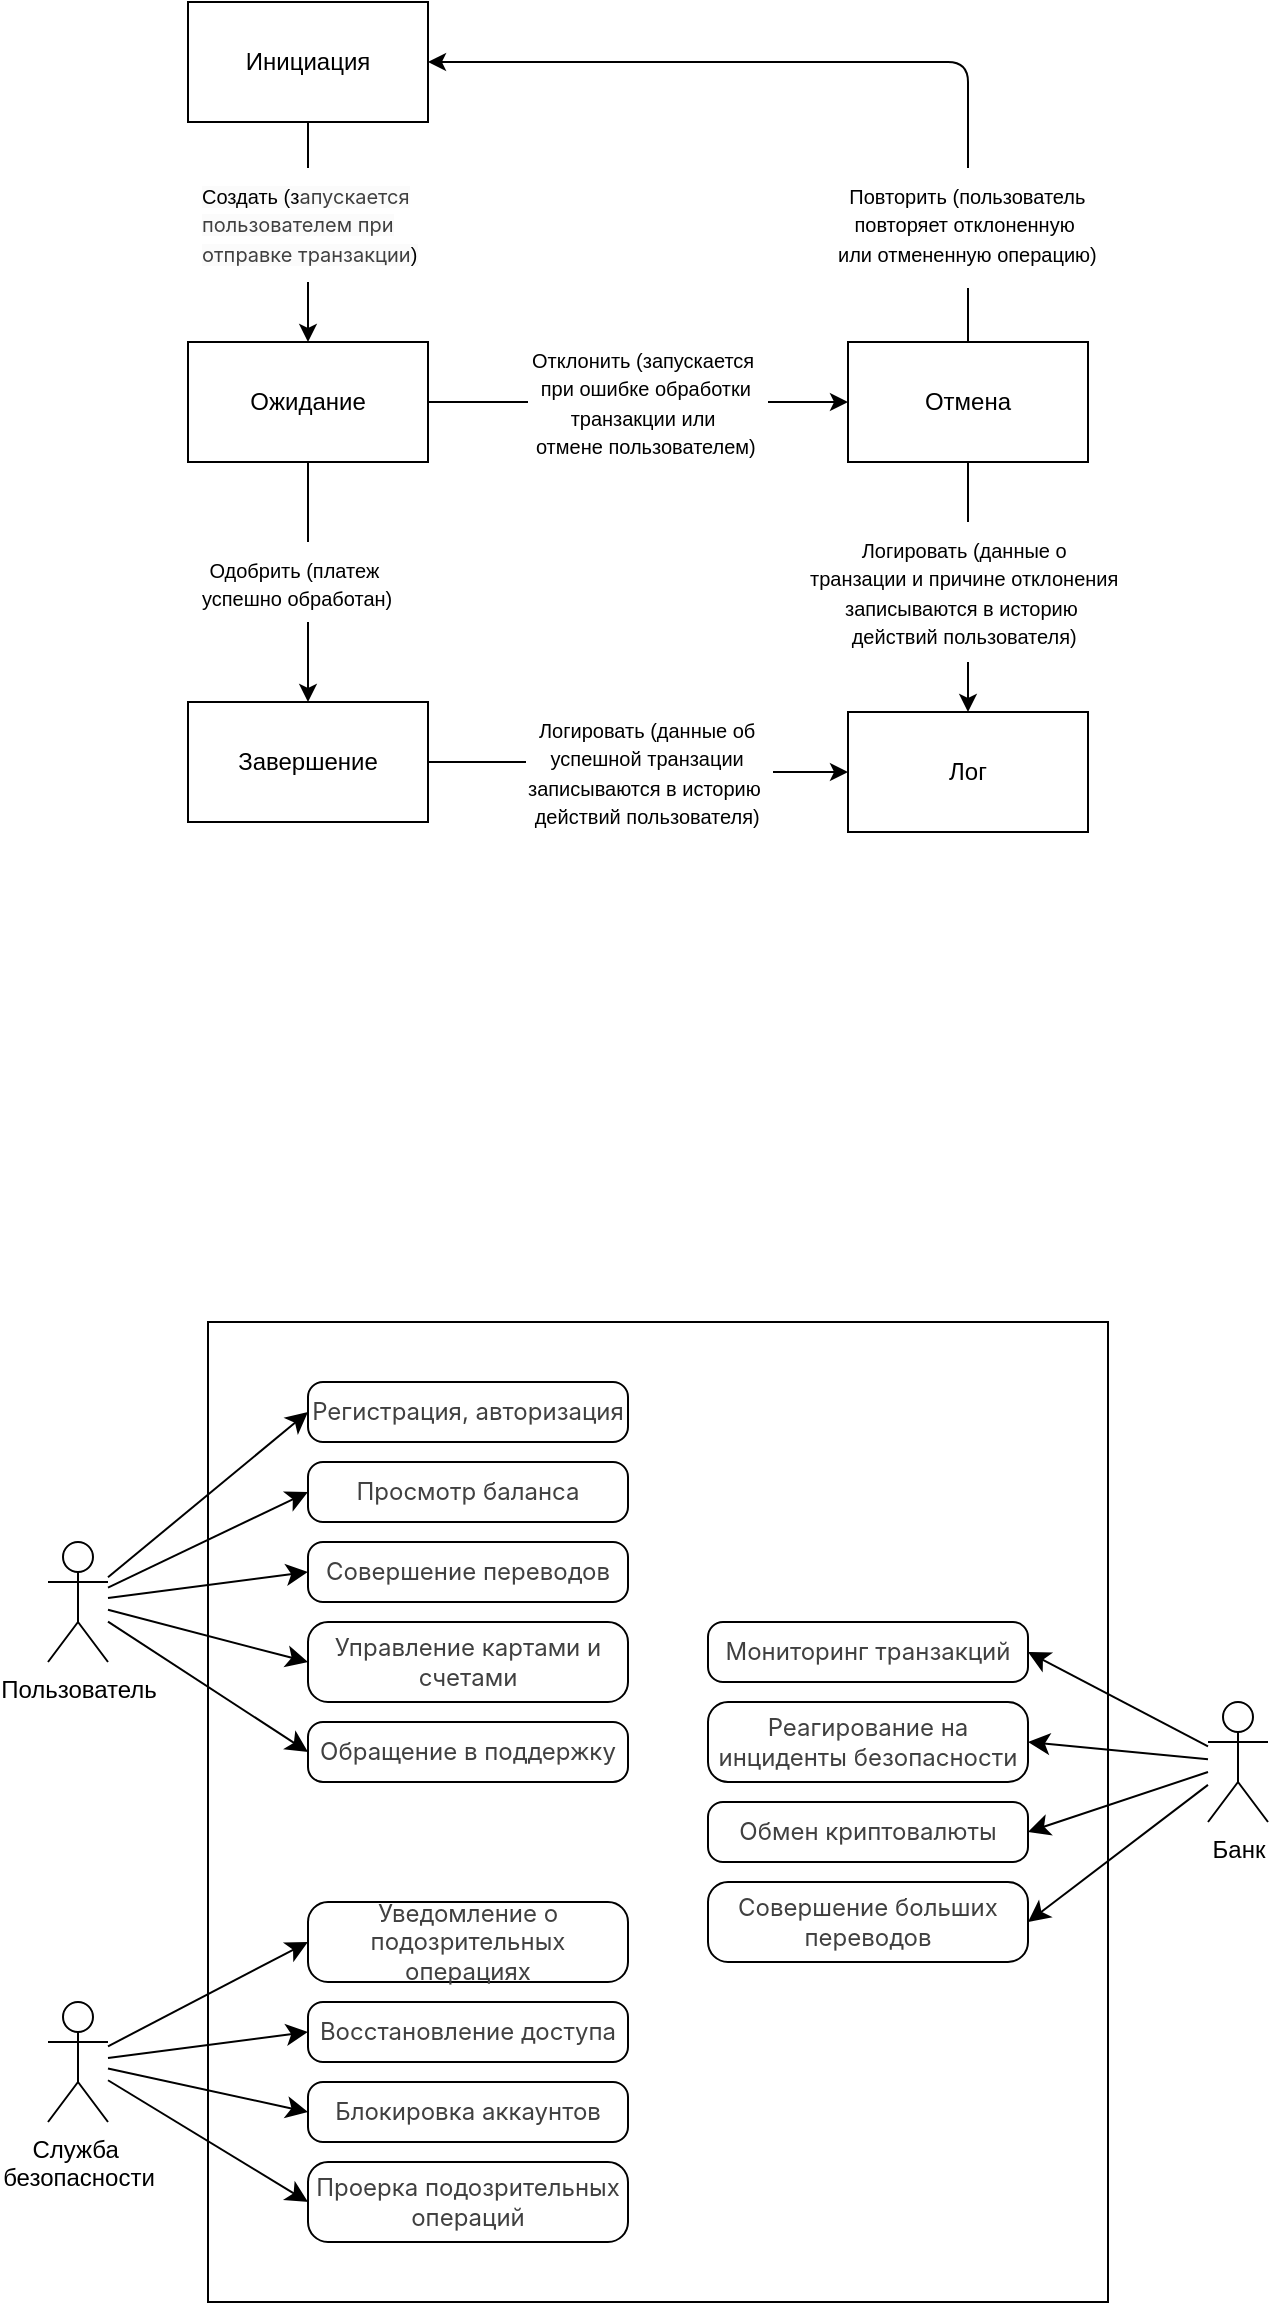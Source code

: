 <mxfile version="25.0.3">
  <diagram name="Page-1" id="IS1GUpgllePCYg7AT0_Q">
    <mxGraphModel dx="947" dy="1725" grid="1" gridSize="10" guides="1" tooltips="1" connect="1" arrows="1" fold="1" page="1" pageScale="1" pageWidth="850" pageHeight="1100" math="0" shadow="0">
      <root>
        <mxCell id="0" />
        <mxCell id="1" parent="0" />
        <mxCell id="1W5_sClZjAuPG7TggLKb-6" value="" style="rounded=0;whiteSpace=wrap;html=1;fillColor=none;" parent="1" vertex="1">
          <mxGeometry x="190" y="450" width="450" height="490" as="geometry" />
        </mxCell>
        <mxCell id="uLFrsgCly8Rbre3cRk5P-23" style="edgeStyle=none;curved=1;rounded=0;orthogonalLoop=1;jettySize=auto;html=1;entryX=0;entryY=0.5;entryDx=0;entryDy=0;fontSize=12;startSize=8;endSize=8;" parent="1" source="1W5_sClZjAuPG7TggLKb-2" target="1W5_sClZjAuPG7TggLKb-11" edge="1">
          <mxGeometry relative="1" as="geometry" />
        </mxCell>
        <mxCell id="uLFrsgCly8Rbre3cRk5P-24" style="edgeStyle=none;curved=1;rounded=0;orthogonalLoop=1;jettySize=auto;html=1;entryX=0;entryY=0.5;entryDx=0;entryDy=0;fontSize=12;startSize=8;endSize=8;" parent="1" source="1W5_sClZjAuPG7TggLKb-2" target="uLFrsgCly8Rbre3cRk5P-5" edge="1">
          <mxGeometry relative="1" as="geometry" />
        </mxCell>
        <mxCell id="uLFrsgCly8Rbre3cRk5P-26" style="edgeStyle=none;curved=1;rounded=0;orthogonalLoop=1;jettySize=auto;html=1;entryX=0;entryY=0.5;entryDx=0;entryDy=0;fontSize=12;startSize=8;endSize=8;" parent="1" source="1W5_sClZjAuPG7TggLKb-2" target="uLFrsgCly8Rbre3cRk5P-6" edge="1">
          <mxGeometry relative="1" as="geometry" />
        </mxCell>
        <mxCell id="uLFrsgCly8Rbre3cRk5P-27" style="edgeStyle=none;curved=1;rounded=0;orthogonalLoop=1;jettySize=auto;html=1;entryX=0;entryY=0.5;entryDx=0;entryDy=0;fontSize=12;startSize=8;endSize=8;" parent="1" source="1W5_sClZjAuPG7TggLKb-2" target="uLFrsgCly8Rbre3cRk5P-7" edge="1">
          <mxGeometry relative="1" as="geometry" />
        </mxCell>
        <mxCell id="uLFrsgCly8Rbre3cRk5P-28" style="edgeStyle=none;curved=1;rounded=0;orthogonalLoop=1;jettySize=auto;html=1;entryX=0;entryY=0.5;entryDx=0;entryDy=0;fontSize=12;startSize=8;endSize=8;" parent="1" source="1W5_sClZjAuPG7TggLKb-2" target="uLFrsgCly8Rbre3cRk5P-8" edge="1">
          <mxGeometry relative="1" as="geometry" />
        </mxCell>
        <mxCell id="1W5_sClZjAuPG7TggLKb-2" value="Пользователь" style="shape=umlActor;verticalLabelPosition=bottom;verticalAlign=top;html=1;outlineConnect=0;" parent="1" vertex="1">
          <mxGeometry x="110" y="560" width="30" height="60" as="geometry" />
        </mxCell>
        <mxCell id="1W5_sClZjAuPG7TggLKb-11" value="&lt;p class=&quot;MsoNormal&quot;&gt;&lt;span style=&quot;color: rgb(64, 64, 64); font-family: Inter, system-ui, -apple-system, BlinkMacSystemFont, &amp;quot;Segoe UI&amp;quot;, Roboto, &amp;quot;Noto Sans&amp;quot;, Ubuntu, Cantarell, &amp;quot;Helvetica Neue&amp;quot;, Oxygen, &amp;quot;Open Sans&amp;quot;, sans-serif; text-align: start;&quot;&gt;&lt;font&gt;Регистрация, авторизация&lt;/font&gt;&lt;/span&gt;&lt;br&gt;&lt;/p&gt;" style="rounded=1;whiteSpace=wrap;html=1;arcSize=25;" parent="1" vertex="1">
          <mxGeometry x="240" y="480" width="160" height="30" as="geometry" />
        </mxCell>
        <mxCell id="uLFrsgCly8Rbre3cRk5P-5" value="&lt;p class=&quot;MsoNormal&quot;&gt;&lt;span style=&quot;color: rgb(64, 64, 64); font-family: Inter, system-ui, -apple-system, BlinkMacSystemFont, &amp;quot;Segoe UI&amp;quot;, Roboto, &amp;quot;Noto Sans&amp;quot;, Ubuntu, Cantarell, &amp;quot;Helvetica Neue&amp;quot;, Oxygen, &amp;quot;Open Sans&amp;quot;, sans-serif; text-align: start;&quot;&gt;&lt;font&gt;Просмотр баланса&lt;/font&gt;&lt;/span&gt;&lt;br&gt;&lt;/p&gt;" style="rounded=1;whiteSpace=wrap;html=1;arcSize=25;" parent="1" vertex="1">
          <mxGeometry x="240" y="520" width="160" height="30" as="geometry" />
        </mxCell>
        <mxCell id="uLFrsgCly8Rbre3cRk5P-6" value="&lt;p class=&quot;MsoNormal&quot;&gt;&lt;span style=&quot;color: rgb(64, 64, 64); font-family: Inter, system-ui, -apple-system, BlinkMacSystemFont, &amp;quot;Segoe UI&amp;quot;, Roboto, &amp;quot;Noto Sans&amp;quot;, Ubuntu, Cantarell, &amp;quot;Helvetica Neue&amp;quot;, Oxygen, &amp;quot;Open Sans&amp;quot;, sans-serif; text-align: start;&quot;&gt;&lt;font&gt;Совершение переводов&lt;/font&gt;&lt;/span&gt;&lt;br&gt;&lt;/p&gt;" style="rounded=1;whiteSpace=wrap;html=1;arcSize=25;" parent="1" vertex="1">
          <mxGeometry x="240" y="560" width="160" height="30" as="geometry" />
        </mxCell>
        <mxCell id="uLFrsgCly8Rbre3cRk5P-7" value="&lt;p class=&quot;MsoNormal&quot;&gt;&lt;span style=&quot;color: rgb(64, 64, 64); font-family: Inter, system-ui, -apple-system, BlinkMacSystemFont, &amp;quot;Segoe UI&amp;quot;, Roboto, &amp;quot;Noto Sans&amp;quot;, Ubuntu, Cantarell, &amp;quot;Helvetica Neue&amp;quot;, Oxygen, &amp;quot;Open Sans&amp;quot;, sans-serif; text-align: start;&quot;&gt;&lt;font&gt;Управление картами и счетами&lt;/font&gt;&lt;/span&gt;&lt;br&gt;&lt;/p&gt;" style="rounded=1;whiteSpace=wrap;html=1;arcSize=25;" parent="1" vertex="1">
          <mxGeometry x="240" y="600" width="160" height="40" as="geometry" />
        </mxCell>
        <mxCell id="uLFrsgCly8Rbre3cRk5P-8" value="&lt;p class=&quot;MsoNormal&quot;&gt;&lt;span style=&quot;color: rgb(64, 64, 64); font-family: Inter, system-ui, -apple-system, BlinkMacSystemFont, &amp;quot;Segoe UI&amp;quot;, Roboto, &amp;quot;Noto Sans&amp;quot;, Ubuntu, Cantarell, &amp;quot;Helvetica Neue&amp;quot;, Oxygen, &amp;quot;Open Sans&amp;quot;, sans-serif; text-align: start;&quot;&gt;&lt;font&gt;Обращение в поддержку&lt;/font&gt;&lt;/span&gt;&lt;br&gt;&lt;/p&gt;" style="rounded=1;whiteSpace=wrap;html=1;arcSize=25;" parent="1" vertex="1">
          <mxGeometry x="240" y="650" width="160" height="30" as="geometry" />
        </mxCell>
        <mxCell id="uLFrsgCly8Rbre3cRk5P-13" value="&lt;p style=&quot;text-align: start;&quot; class=&quot;MsoNormal&quot;&gt;&lt;font face=&quot;Inter, system-ui, -apple-system, BlinkMacSystemFont, Segoe UI, Roboto, Noto Sans, Ubuntu, Cantarell, Helvetica Neue, Oxygen, Open Sans, sans-serif&quot; color=&quot;#404040&quot;&gt;Блокировка аккаунтов&lt;/font&gt;&lt;/p&gt;" style="rounded=1;whiteSpace=wrap;html=1;arcSize=25;" parent="1" vertex="1">
          <mxGeometry x="240" y="830" width="160" height="30" as="geometry" />
        </mxCell>
        <mxCell id="uLFrsgCly8Rbre3cRk5P-14" value="&lt;p style=&quot;text-align: start;&quot; class=&quot;MsoNormal&quot;&gt;&lt;font face=&quot;Inter, system-ui, -apple-system, BlinkMacSystemFont, Segoe UI, Roboto, Noto Sans, Ubuntu, Cantarell, Helvetica Neue, Oxygen, Open Sans, sans-serif&quot; color=&quot;#404040&quot;&gt;Восстановление доступа&lt;/font&gt;&lt;/p&gt;" style="rounded=1;whiteSpace=wrap;html=1;arcSize=25;" parent="1" vertex="1">
          <mxGeometry x="240" y="790" width="160" height="30" as="geometry" />
        </mxCell>
        <mxCell id="uLFrsgCly8Rbre3cRk5P-19" value="&lt;p style=&quot;&quot; class=&quot;MsoNormal&quot;&gt;&lt;font face=&quot;Inter, system-ui, -apple-system, BlinkMacSystemFont, Segoe UI, Roboto, Noto Sans, Ubuntu, Cantarell, Helvetica Neue, Oxygen, Open Sans, sans-serif&quot; color=&quot;#404040&quot;&gt;Проерка подозрительных операций&lt;/font&gt;&lt;/p&gt;" style="rounded=1;whiteSpace=wrap;html=1;arcSize=25;align=center;" parent="1" vertex="1">
          <mxGeometry x="240" y="870" width="160" height="40" as="geometry" />
        </mxCell>
        <mxCell id="uLFrsgCly8Rbre3cRk5P-30" style="edgeStyle=none;curved=1;rounded=0;orthogonalLoop=1;jettySize=auto;html=1;entryX=0;entryY=0.5;entryDx=0;entryDy=0;fontSize=12;startSize=8;endSize=8;" parent="1" source="uLFrsgCly8Rbre3cRk5P-29" target="uLFrsgCly8Rbre3cRk5P-11" edge="1">
          <mxGeometry relative="1" as="geometry" />
        </mxCell>
        <mxCell id="uLFrsgCly8Rbre3cRk5P-31" style="edgeStyle=none;curved=1;rounded=0;orthogonalLoop=1;jettySize=auto;html=1;entryX=0;entryY=0.5;entryDx=0;entryDy=0;fontSize=12;startSize=8;endSize=8;" parent="1" source="uLFrsgCly8Rbre3cRk5P-29" target="uLFrsgCly8Rbre3cRk5P-14" edge="1">
          <mxGeometry relative="1" as="geometry" />
        </mxCell>
        <mxCell id="uLFrsgCly8Rbre3cRk5P-33" style="edgeStyle=none;curved=1;rounded=0;orthogonalLoop=1;jettySize=auto;html=1;entryX=0;entryY=0.5;entryDx=0;entryDy=0;fontSize=12;startSize=8;endSize=8;" parent="1" source="uLFrsgCly8Rbre3cRk5P-29" target="uLFrsgCly8Rbre3cRk5P-13" edge="1">
          <mxGeometry relative="1" as="geometry" />
        </mxCell>
        <mxCell id="uLFrsgCly8Rbre3cRk5P-34" style="edgeStyle=none;curved=1;rounded=0;orthogonalLoop=1;jettySize=auto;html=1;entryX=0;entryY=0.5;entryDx=0;entryDy=0;fontSize=12;startSize=8;endSize=8;" parent="1" source="uLFrsgCly8Rbre3cRk5P-29" target="uLFrsgCly8Rbre3cRk5P-19" edge="1">
          <mxGeometry relative="1" as="geometry" />
        </mxCell>
        <mxCell id="uLFrsgCly8Rbre3cRk5P-29" value="Служба&amp;nbsp;&lt;div&gt;безопасности&lt;/div&gt;" style="shape=umlActor;verticalLabelPosition=bottom;verticalAlign=top;html=1;outlineConnect=0;" parent="1" vertex="1">
          <mxGeometry x="110" y="790" width="30" height="60" as="geometry" />
        </mxCell>
        <mxCell id="uLFrsgCly8Rbre3cRk5P-36" style="edgeStyle=none;curved=1;rounded=0;orthogonalLoop=1;jettySize=auto;html=1;entryX=1;entryY=0.5;entryDx=0;entryDy=0;fontSize=12;startSize=8;endSize=8;" parent="1" source="uLFrsgCly8Rbre3cRk5P-32" target="uLFrsgCly8Rbre3cRk5P-16" edge="1">
          <mxGeometry relative="1" as="geometry" />
        </mxCell>
        <mxCell id="uLFrsgCly8Rbre3cRk5P-37" style="edgeStyle=none;curved=1;rounded=0;orthogonalLoop=1;jettySize=auto;html=1;entryX=1;entryY=0.5;entryDx=0;entryDy=0;fontSize=12;startSize=8;endSize=8;" parent="1" source="uLFrsgCly8Rbre3cRk5P-32" target="uLFrsgCly8Rbre3cRk5P-18" edge="1">
          <mxGeometry relative="1" as="geometry" />
        </mxCell>
        <mxCell id="uLFrsgCly8Rbre3cRk5P-38" style="edgeStyle=none;curved=1;rounded=0;orthogonalLoop=1;jettySize=auto;html=1;entryX=1;entryY=0.5;entryDx=0;entryDy=0;fontSize=12;startSize=8;endSize=8;" parent="1" source="uLFrsgCly8Rbre3cRk5P-32" target="uLFrsgCly8Rbre3cRk5P-15" edge="1">
          <mxGeometry relative="1" as="geometry" />
        </mxCell>
        <mxCell id="uLFrsgCly8Rbre3cRk5P-39" style="edgeStyle=none;curved=1;rounded=0;orthogonalLoop=1;jettySize=auto;html=1;entryX=1;entryY=0.5;entryDx=0;entryDy=0;fontSize=12;startSize=8;endSize=8;" parent="1" source="uLFrsgCly8Rbre3cRk5P-32" target="uLFrsgCly8Rbre3cRk5P-17" edge="1">
          <mxGeometry relative="1" as="geometry" />
        </mxCell>
        <mxCell id="uLFrsgCly8Rbre3cRk5P-32" value="Банк" style="shape=umlActor;verticalLabelPosition=bottom;verticalAlign=top;html=1;outlineConnect=0;" parent="1" vertex="1">
          <mxGeometry x="690" y="640" width="30" height="60" as="geometry" />
        </mxCell>
        <mxCell id="uLFrsgCly8Rbre3cRk5P-11" value="&lt;p class=&quot;MsoNormal&quot;&gt;&lt;span style=&quot;color: rgb(64, 64, 64); font-family: Inter, system-ui, -apple-system, BlinkMacSystemFont, &amp;quot;Segoe UI&amp;quot;, Roboto, &amp;quot;Noto Sans&amp;quot;, Ubuntu, Cantarell, &amp;quot;Helvetica Neue&amp;quot;, Oxygen, &amp;quot;Open Sans&amp;quot;, sans-serif; text-align: start;&quot;&gt;&lt;font&gt;Уведомление о подозрительных операциях&lt;/font&gt;&lt;/span&gt;&lt;br&gt;&lt;/p&gt;" style="rounded=1;whiteSpace=wrap;html=1;arcSize=25;" parent="1" vertex="1">
          <mxGeometry x="240" y="740" width="160" height="40" as="geometry" />
        </mxCell>
        <mxCell id="uLFrsgCly8Rbre3cRk5P-18" value="&lt;p style=&quot;&quot; class=&quot;MsoNormal&quot;&gt;&lt;font face=&quot;Inter, system-ui, -apple-system, BlinkMacSystemFont, Segoe UI, Roboto, Noto Sans, Ubuntu, Cantarell, Helvetica Neue, Oxygen, Open Sans, sans-serif&quot; color=&quot;#404040&quot;&gt;Обмен криптовалюты&lt;/font&gt;&lt;/p&gt;" style="rounded=1;whiteSpace=wrap;html=1;arcSize=25;align=center;" parent="1" vertex="1">
          <mxGeometry x="440" y="690" width="160" height="30" as="geometry" />
        </mxCell>
        <mxCell id="uLFrsgCly8Rbre3cRk5P-17" value="&lt;p style=&quot;&quot; class=&quot;MsoNormal&quot;&gt;&lt;font face=&quot;Inter, system-ui, -apple-system, BlinkMacSystemFont, Segoe UI, Roboto, Noto Sans, Ubuntu, Cantarell, Helvetica Neue, Oxygen, Open Sans, sans-serif&quot; color=&quot;#404040&quot;&gt;Совершение больших переводов&lt;/font&gt;&lt;/p&gt;" style="rounded=1;whiteSpace=wrap;html=1;arcSize=25;align=center;" parent="1" vertex="1">
          <mxGeometry x="440" y="730" width="160" height="40" as="geometry" />
        </mxCell>
        <mxCell id="uLFrsgCly8Rbre3cRk5P-15" value="&lt;p style=&quot;text-align: start;&quot; class=&quot;MsoNormal&quot;&gt;&lt;font face=&quot;Inter, system-ui, -apple-system, BlinkMacSystemFont, Segoe UI, Roboto, Noto Sans, Ubuntu, Cantarell, Helvetica Neue, Oxygen, Open Sans, sans-serif&quot; color=&quot;#404040&quot;&gt;Мониторинг транзакций&lt;/font&gt;&lt;/p&gt;" style="rounded=1;whiteSpace=wrap;html=1;arcSize=25;" parent="1" vertex="1">
          <mxGeometry x="440" y="600" width="160" height="30" as="geometry" />
        </mxCell>
        <mxCell id="uLFrsgCly8Rbre3cRk5P-16" value="&lt;p style=&quot;&quot; class=&quot;MsoNormal&quot;&gt;&lt;font face=&quot;Inter, system-ui, -apple-system, BlinkMacSystemFont, Segoe UI, Roboto, Noto Sans, Ubuntu, Cantarell, Helvetica Neue, Oxygen, Open Sans, sans-serif&quot; color=&quot;#404040&quot;&gt;Реагирование на инциденты безопасности&lt;/font&gt;&lt;/p&gt;" style="rounded=1;whiteSpace=wrap;html=1;arcSize=25;align=center;" parent="1" vertex="1">
          <mxGeometry x="440" y="640" width="160" height="40" as="geometry" />
        </mxCell>
        <mxCell id="yFpq7oM8qr4ItPK0x8bZ-15" style="edgeStyle=orthogonalEdgeStyle;rounded=0;orthogonalLoop=1;jettySize=auto;html=1;endArrow=none;endFill=0;" edge="1" parent="1" source="yFpq7oM8qr4ItPK0x8bZ-1" target="yFpq7oM8qr4ItPK0x8bZ-7">
          <mxGeometry relative="1" as="geometry" />
        </mxCell>
        <mxCell id="yFpq7oM8qr4ItPK0x8bZ-1" value="Инициация" style="rounded=0;whiteSpace=wrap;html=1;" vertex="1" parent="1">
          <mxGeometry x="180" y="-210" width="120" height="60" as="geometry" />
        </mxCell>
        <mxCell id="yFpq7oM8qr4ItPK0x8bZ-17" style="edgeStyle=orthogonalEdgeStyle;rounded=0;orthogonalLoop=1;jettySize=auto;html=1;entryX=0.5;entryY=0;entryDx=0;entryDy=0;endArrow=none;endFill=0;" edge="1" parent="1" source="yFpq7oM8qr4ItPK0x8bZ-2" target="yFpq7oM8qr4ItPK0x8bZ-8">
          <mxGeometry relative="1" as="geometry" />
        </mxCell>
        <mxCell id="yFpq7oM8qr4ItPK0x8bZ-19" style="edgeStyle=orthogonalEdgeStyle;rounded=0;orthogonalLoop=1;jettySize=auto;html=1;entryX=0;entryY=0.5;entryDx=0;entryDy=0;endArrow=none;endFill=0;" edge="1" parent="1" source="yFpq7oM8qr4ItPK0x8bZ-2" target="yFpq7oM8qr4ItPK0x8bZ-9">
          <mxGeometry relative="1" as="geometry" />
        </mxCell>
        <mxCell id="yFpq7oM8qr4ItPK0x8bZ-2" value="Ожидание" style="rounded=0;whiteSpace=wrap;html=1;" vertex="1" parent="1">
          <mxGeometry x="180" y="-40" width="120" height="60" as="geometry" />
        </mxCell>
        <mxCell id="yFpq7oM8qr4ItPK0x8bZ-3" value="Завершение" style="rounded=0;whiteSpace=wrap;html=1;" vertex="1" parent="1">
          <mxGeometry x="180" y="140" width="120" height="60" as="geometry" />
        </mxCell>
        <mxCell id="yFpq7oM8qr4ItPK0x8bZ-25" style="edgeStyle=orthogonalEdgeStyle;rounded=0;orthogonalLoop=1;jettySize=auto;html=1;entryX=0.5;entryY=0;entryDx=0;entryDy=0;endArrow=none;endFill=0;" edge="1" parent="1" source="yFpq7oM8qr4ItPK0x8bZ-5" target="yFpq7oM8qr4ItPK0x8bZ-13">
          <mxGeometry relative="1" as="geometry" />
        </mxCell>
        <mxCell id="yFpq7oM8qr4ItPK0x8bZ-26" style="edgeStyle=orthogonalEdgeStyle;rounded=0;orthogonalLoop=1;jettySize=auto;html=1;endArrow=none;endFill=0;" edge="1" parent="1" source="yFpq7oM8qr4ItPK0x8bZ-5" target="yFpq7oM8qr4ItPK0x8bZ-10">
          <mxGeometry relative="1" as="geometry" />
        </mxCell>
        <mxCell id="yFpq7oM8qr4ItPK0x8bZ-5" value="Отмена" style="rounded=0;whiteSpace=wrap;html=1;" vertex="1" parent="1">
          <mxGeometry x="510" y="-40" width="120" height="60" as="geometry" />
        </mxCell>
        <mxCell id="yFpq7oM8qr4ItPK0x8bZ-16" style="edgeStyle=orthogonalEdgeStyle;rounded=0;orthogonalLoop=1;jettySize=auto;html=1;entryX=0.5;entryY=0;entryDx=0;entryDy=0;" edge="1" parent="1" source="yFpq7oM8qr4ItPK0x8bZ-7" target="yFpq7oM8qr4ItPK0x8bZ-2">
          <mxGeometry relative="1" as="geometry" />
        </mxCell>
        <mxCell id="yFpq7oM8qr4ItPK0x8bZ-7" value="&lt;font style=&quot;font-size: 10px;&quot;&gt;&lt;span style=&quot;color: rgb(0, 0, 0); font-family: Helvetica; font-style: normal; font-variant-ligatures: normal; font-variant-caps: normal; font-weight: 400; letter-spacing: normal; orphans: 2; text-align: center; text-indent: 0px; text-transform: none; widows: 2; word-spacing: 0px; -webkit-text-stroke-width: 0px; white-space: nowrap; background-color: rgb(251, 251, 251); text-decoration-thickness: initial; text-decoration-style: initial; text-decoration-color: initial; float: none; display: inline !important;&quot;&gt;Создать (з&lt;/span&gt;&lt;span style=&quot;color: rgb(0, 0, 0); font-family: Helvetica; font-style: normal; font-variant-ligatures: normal; font-variant-caps: normal; font-weight: 400; letter-spacing: normal; orphans: 2; text-align: center; text-indent: 0px; text-transform: none; widows: 2; word-spacing: 0px; -webkit-text-stroke-width: 0px; white-space: nowrap; background-color: rgb(251, 251, 251); text-decoration-thickness: initial; text-decoration-style: initial; text-decoration-color: initial; float: none; display: inline !important;&quot;&gt;&lt;font&gt;&lt;span style=&quot;color: rgb(64, 64, 64); font-family: Inter, system-ui, -apple-system, BlinkMacSystemFont, &amp;quot;Segoe UI&amp;quot;, Roboto, &amp;quot;Noto Sans&amp;quot;, Ubuntu, Cantarell, &amp;quot;Helvetica Neue&amp;quot;, Oxygen, &amp;quot;Open Sans&amp;quot;, sans-serif; text-align: left; text-wrap: wrap;&quot;&gt;апускается пользователем при отправке транзакции&lt;/span&gt;&lt;/font&gt;)&lt;/span&gt;&lt;/font&gt;" style="text;whiteSpace=wrap;html=1;" vertex="1" parent="1">
          <mxGeometry x="185" y="-127" width="110" height="57" as="geometry" />
        </mxCell>
        <mxCell id="yFpq7oM8qr4ItPK0x8bZ-18" style="edgeStyle=orthogonalEdgeStyle;rounded=0;orthogonalLoop=1;jettySize=auto;html=1;entryX=0.5;entryY=0;entryDx=0;entryDy=0;" edge="1" parent="1" source="yFpq7oM8qr4ItPK0x8bZ-8" target="yFpq7oM8qr4ItPK0x8bZ-3">
          <mxGeometry relative="1" as="geometry" />
        </mxCell>
        <mxCell id="yFpq7oM8qr4ItPK0x8bZ-8" value="&lt;div style=&quot;text-align: center;&quot;&gt;&lt;span style=&quot;background-color: initial; font-size: 10px; text-wrap: nowrap;&quot;&gt;Одобрить (платеж&amp;nbsp;&lt;/span&gt;&lt;/div&gt;&lt;div style=&quot;text-align: center;&quot;&gt;&lt;span style=&quot;background-color: initial; font-size: 10px; text-wrap: nowrap;&quot;&gt;успешно обработан)&lt;/span&gt;&lt;/div&gt;" style="text;whiteSpace=wrap;html=1;" vertex="1" parent="1">
          <mxGeometry x="185" y="60" width="110" height="40" as="geometry" />
        </mxCell>
        <mxCell id="yFpq7oM8qr4ItPK0x8bZ-20" style="edgeStyle=orthogonalEdgeStyle;rounded=0;orthogonalLoop=1;jettySize=auto;html=1;entryX=0;entryY=0.5;entryDx=0;entryDy=0;" edge="1" parent="1" source="yFpq7oM8qr4ItPK0x8bZ-9" target="yFpq7oM8qr4ItPK0x8bZ-5">
          <mxGeometry relative="1" as="geometry" />
        </mxCell>
        <mxCell id="yFpq7oM8qr4ItPK0x8bZ-9" value="&lt;div style=&quot;text-align: center;&quot;&gt;&lt;span style=&quot;background-color: initial; font-size: 10px; text-wrap: nowrap;&quot;&gt;Отклонить (запускается&amp;nbsp;&lt;/span&gt;&lt;/div&gt;&lt;div style=&quot;text-align: center;&quot;&gt;&lt;span style=&quot;background-color: initial; font-size: 10px; text-wrap: nowrap;&quot;&gt;при ошибке обработки&lt;/span&gt;&lt;/div&gt;&lt;div style=&quot;text-align: center;&quot;&gt;&lt;span style=&quot;background-color: initial; font-size: 10px; text-wrap: nowrap;&quot;&gt;транзакции или&amp;nbsp;&lt;/span&gt;&lt;/div&gt;&lt;div style=&quot;text-align: center;&quot;&gt;&lt;span style=&quot;background-color: initial; font-size: 10px; text-wrap: nowrap;&quot;&gt;отмене пользователем)&lt;/span&gt;&lt;/div&gt;" style="text;whiteSpace=wrap;html=1;" vertex="1" parent="1">
          <mxGeometry x="350" y="-45" width="120" height="70" as="geometry" />
        </mxCell>
        <mxCell id="yFpq7oM8qr4ItPK0x8bZ-27" style="edgeStyle=orthogonalEdgeStyle;rounded=1;orthogonalLoop=1;jettySize=auto;html=1;entryX=1;entryY=0.5;entryDx=0;entryDy=0;strokeColor=default;curved=0;" edge="1" parent="1" source="yFpq7oM8qr4ItPK0x8bZ-10" target="yFpq7oM8qr4ItPK0x8bZ-1">
          <mxGeometry relative="1" as="geometry">
            <Array as="points">
              <mxPoint x="570" y="-180" />
            </Array>
          </mxGeometry>
        </mxCell>
        <mxCell id="yFpq7oM8qr4ItPK0x8bZ-10" value="&lt;div style=&quot;text-align: center;&quot;&gt;&lt;span style=&quot;background-color: initial; font-size: 10px; text-wrap: nowrap;&quot;&gt;Повторить (пользователь&lt;/span&gt;&lt;/div&gt;&lt;div style=&quot;text-align: center;&quot;&gt;&lt;span style=&quot;background-color: initial; font-size: 10px; text-wrap: nowrap;&quot;&gt;повторяет отклоненную&amp;nbsp;&lt;/span&gt;&lt;/div&gt;&lt;div style=&quot;text-align: center;&quot;&gt;&lt;span style=&quot;background-color: initial; font-size: 10px; text-wrap: nowrap;&quot;&gt;или отмененную&amp;nbsp;&lt;/span&gt;&lt;span style=&quot;background-color: initial; font-size: 10px; text-wrap: nowrap;&quot;&gt;операцию)&lt;/span&gt;&lt;/div&gt;" style="text;whiteSpace=wrap;html=1;" vertex="1" parent="1">
          <mxGeometry x="502.5" y="-127" width="135" height="60" as="geometry" />
        </mxCell>
        <mxCell id="yFpq7oM8qr4ItPK0x8bZ-23" style="edgeStyle=orthogonalEdgeStyle;rounded=0;orthogonalLoop=1;jettySize=auto;html=1;entryX=0.5;entryY=1;entryDx=0;entryDy=0;endArrow=none;endFill=0;startArrow=classic;startFill=1;" edge="1" parent="1" source="yFpq7oM8qr4ItPK0x8bZ-11" target="yFpq7oM8qr4ItPK0x8bZ-13">
          <mxGeometry relative="1" as="geometry" />
        </mxCell>
        <mxCell id="yFpq7oM8qr4ItPK0x8bZ-11" value="Лог" style="rounded=0;whiteSpace=wrap;html=1;" vertex="1" parent="1">
          <mxGeometry x="510" y="145" width="120" height="60" as="geometry" />
        </mxCell>
        <mxCell id="yFpq7oM8qr4ItPK0x8bZ-22" style="edgeStyle=orthogonalEdgeStyle;rounded=0;orthogonalLoop=1;jettySize=auto;html=1;entryX=0;entryY=0.5;entryDx=0;entryDy=0;" edge="1" parent="1" source="yFpq7oM8qr4ItPK0x8bZ-12" target="yFpq7oM8qr4ItPK0x8bZ-11">
          <mxGeometry relative="1" as="geometry" />
        </mxCell>
        <mxCell id="yFpq7oM8qr4ItPK0x8bZ-12" value="&lt;div style=&quot;text-align: center;&quot;&gt;&lt;span style=&quot;background-color: initial; font-size: 10px; text-wrap: nowrap;&quot;&gt;Логировать (данные об&lt;/span&gt;&lt;/div&gt;&lt;div style=&quot;text-align: center;&quot;&gt;&lt;span style=&quot;background-color: initial; font-size: 10px; text-wrap: nowrap;&quot;&gt;успешной&amp;nbsp;&lt;/span&gt;&lt;span style=&quot;background-color: initial; font-size: 10px; text-wrap: nowrap;&quot;&gt;транзации&lt;/span&gt;&lt;/div&gt;&lt;div style=&quot;text-align: center;&quot;&gt;&lt;span style=&quot;background-color: initial; font-size: 10px; text-wrap: nowrap;&quot;&gt;записываются в историю&amp;nbsp;&lt;/span&gt;&lt;/div&gt;&lt;div style=&quot;text-align: center;&quot;&gt;&lt;span style=&quot;background-color: initial; font-size: 10px; text-wrap: nowrap;&quot;&gt;действий пользователя)&lt;/span&gt;&lt;/div&gt;" style="text;whiteSpace=wrap;html=1;" vertex="1" parent="1">
          <mxGeometry x="347.5" y="140" width="125" height="70" as="geometry" />
        </mxCell>
        <mxCell id="yFpq7oM8qr4ItPK0x8bZ-13" value="&lt;div style=&quot;text-align: center;&quot;&gt;&lt;span style=&quot;background-color: initial; font-size: 10px; text-wrap: nowrap;&quot;&gt;Логировать (данные о&lt;/span&gt;&lt;/div&gt;&lt;div style=&quot;text-align: center;&quot;&gt;&lt;span style=&quot;background-color: initial; font-size: 10px; text-wrap: nowrap;&quot;&gt;транзации и причине отклонения&lt;/span&gt;&lt;/div&gt;&lt;div style=&quot;text-align: center;&quot;&gt;&lt;span style=&quot;background-color: initial; font-size: 10px; text-wrap: nowrap;&quot;&gt;записываются в историю&amp;nbsp;&lt;/span&gt;&lt;/div&gt;&lt;div style=&quot;text-align: center;&quot;&gt;&lt;span style=&quot;background-color: initial; font-size: 10px; text-wrap: nowrap;&quot;&gt;действий пользователя)&lt;/span&gt;&lt;/div&gt;" style="text;whiteSpace=wrap;html=1;" vertex="1" parent="1">
          <mxGeometry x="488.75" y="50" width="162.5" height="70" as="geometry" />
        </mxCell>
        <mxCell id="yFpq7oM8qr4ItPK0x8bZ-21" style="edgeStyle=orthogonalEdgeStyle;rounded=0;orthogonalLoop=1;jettySize=auto;html=1;exitX=1;exitY=0.5;exitDx=0;exitDy=0;entryX=0.012;entryY=0.429;entryDx=0;entryDy=0;entryPerimeter=0;endArrow=none;endFill=0;" edge="1" parent="1" source="yFpq7oM8qr4ItPK0x8bZ-3" target="yFpq7oM8qr4ItPK0x8bZ-12">
          <mxGeometry relative="1" as="geometry" />
        </mxCell>
      </root>
    </mxGraphModel>
  </diagram>
</mxfile>
